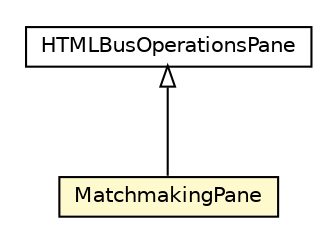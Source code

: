 #!/usr/local/bin/dot
#
# Class diagram 
# Generated by UMLGraph version R5_6-24-gf6e263 (http://www.umlgraph.org/)
#

digraph G {
	edge [fontname="Helvetica",fontsize=10,labelfontname="Helvetica",labelfontsize=10];
	node [fontname="Helvetica",fontsize=10,shape=plaintext];
	nodesep=0.25;
	ranksep=0.5;
	// org.universAAL.tools.logmonitor.service_bus_matching.gui.MatchmakingPane
	c5567282 [label=<<table title="org.universAAL.tools.logmonitor.service_bus_matching.gui.MatchmakingPane" border="0" cellborder="1" cellspacing="0" cellpadding="2" port="p" bgcolor="lemonChiffon" href="./MatchmakingPane.html">
		<tr><td><table border="0" cellspacing="0" cellpadding="1">
<tr><td align="center" balign="center"> MatchmakingPane </td></tr>
		</table></td></tr>
		</table>>, URL="./MatchmakingPane.html", fontname="Helvetica", fontcolor="black", fontsize=10.0];
	// org.universAAL.tools.logmonitor.util.HTMLBusOperationsPane
	c5567292 [label=<<table title="org.universAAL.tools.logmonitor.util.HTMLBusOperationsPane" border="0" cellborder="1" cellspacing="0" cellpadding="2" port="p" href="../../util/HTMLBusOperationsPane.html">
		<tr><td><table border="0" cellspacing="0" cellpadding="1">
<tr><td align="center" balign="center"> HTMLBusOperationsPane </td></tr>
		</table></td></tr>
		</table>>, URL="../../util/HTMLBusOperationsPane.html", fontname="Helvetica", fontcolor="black", fontsize=10.0];
	//org.universAAL.tools.logmonitor.service_bus_matching.gui.MatchmakingPane extends org.universAAL.tools.logmonitor.util.HTMLBusOperationsPane
	c5567292:p -> c5567282:p [dir=back,arrowtail=empty];
}

